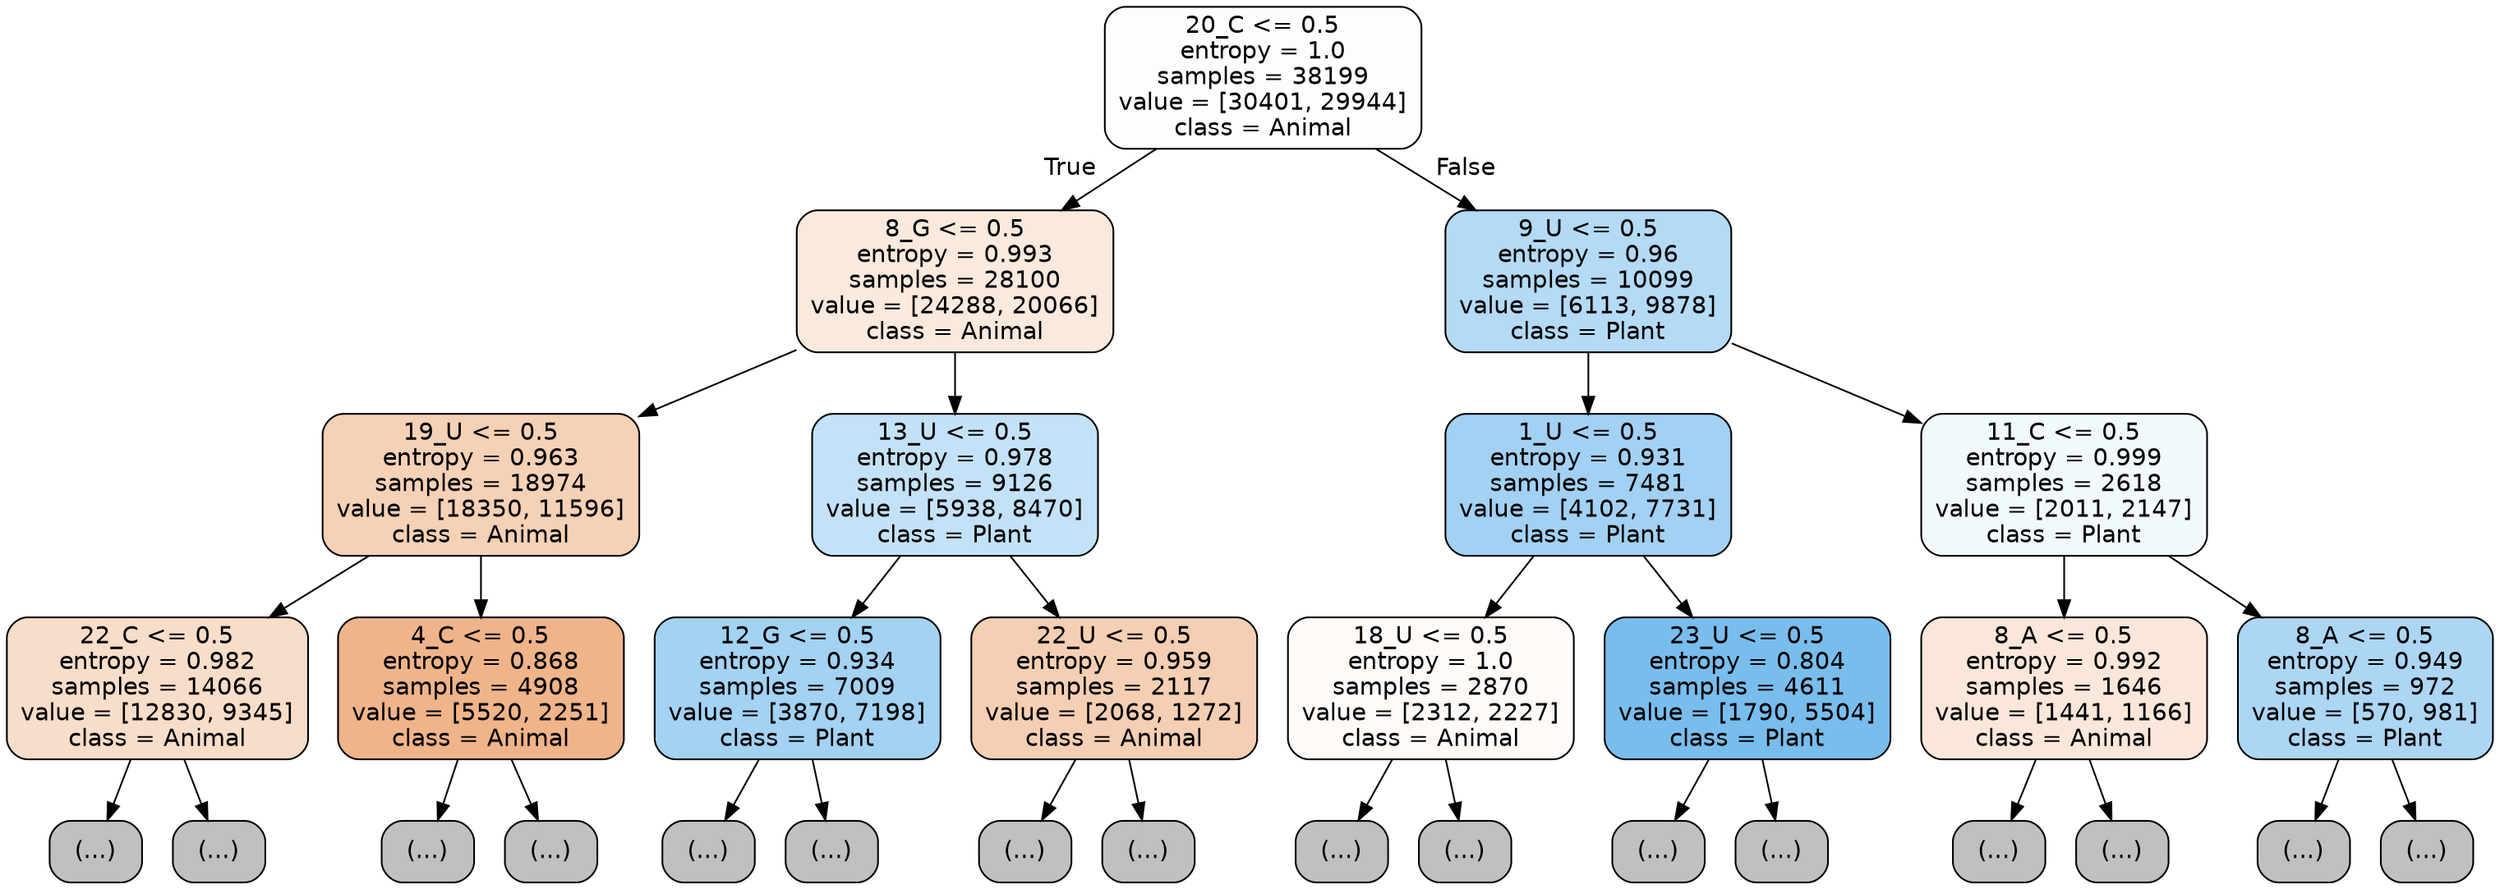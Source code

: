 digraph Tree {
node [shape=box, style="filled, rounded", color="black", fontname="helvetica"] ;
edge [fontname="helvetica"] ;
0 [label="20_C <= 0.5\nentropy = 1.0\nsamples = 38199\nvalue = [30401, 29944]\nclass = Animal", fillcolor="#fffdfc"] ;
1 [label="8_G <= 0.5\nentropy = 0.993\nsamples = 28100\nvalue = [24288, 20066]\nclass = Animal", fillcolor="#fae9dd"] ;
0 -> 1 [labeldistance=2.5, labelangle=45, headlabel="True"] ;
2 [label="19_U <= 0.5\nentropy = 0.963\nsamples = 18974\nvalue = [18350, 11596]\nclass = Animal", fillcolor="#f5d1b6"] ;
1 -> 2 ;
3 [label="22_C <= 0.5\nentropy = 0.982\nsamples = 14066\nvalue = [12830, 9345]\nclass = Animal", fillcolor="#f8ddc9"] ;
2 -> 3 ;
4 [label="(...)", fillcolor="#C0C0C0"] ;
3 -> 4 ;
6261 [label="(...)", fillcolor="#C0C0C0"] ;
3 -> 6261 ;
7018 [label="4_C <= 0.5\nentropy = 0.868\nsamples = 4908\nvalue = [5520, 2251]\nclass = Animal", fillcolor="#f0b48a"] ;
2 -> 7018 ;
7019 [label="(...)", fillcolor="#C0C0C0"] ;
7018 -> 7019 ;
8824 [label="(...)", fillcolor="#C0C0C0"] ;
7018 -> 8824 ;
9331 [label="13_U <= 0.5\nentropy = 0.978\nsamples = 9126\nvalue = [5938, 8470]\nclass = Plant", fillcolor="#c4e2f7"] ;
1 -> 9331 ;
9332 [label="12_G <= 0.5\nentropy = 0.934\nsamples = 7009\nvalue = [3870, 7198]\nclass = Plant", fillcolor="#a3d2f3"] ;
9331 -> 9332 ;
9333 [label="(...)", fillcolor="#C0C0C0"] ;
9332 -> 9333 ;
11128 [label="(...)", fillcolor="#C0C0C0"] ;
9332 -> 11128 ;
11793 [label="22_U <= 0.5\nentropy = 0.959\nsamples = 2117\nvalue = [2068, 1272]\nclass = Animal", fillcolor="#f5cfb3"] ;
9331 -> 11793 ;
11794 [label="(...)", fillcolor="#C0C0C0"] ;
11793 -> 11794 ;
12679 [label="(...)", fillcolor="#C0C0C0"] ;
11793 -> 12679 ;
12758 [label="9_U <= 0.5\nentropy = 0.96\nsamples = 10099\nvalue = [6113, 9878]\nclass = Plant", fillcolor="#b4daf5"] ;
0 -> 12758 [labeldistance=2.5, labelangle=-45, headlabel="False"] ;
12759 [label="1_U <= 0.5\nentropy = 0.931\nsamples = 7481\nvalue = [4102, 7731]\nclass = Plant", fillcolor="#a2d1f3"] ;
12758 -> 12759 ;
12760 [label="18_U <= 0.5\nentropy = 1.0\nsamples = 2870\nvalue = [2312, 2227]\nclass = Animal", fillcolor="#fefaf8"] ;
12759 -> 12760 ;
12761 [label="(...)", fillcolor="#C0C0C0"] ;
12760 -> 12761 ;
13944 [label="(...)", fillcolor="#C0C0C0"] ;
12760 -> 13944 ;
14425 [label="23_U <= 0.5\nentropy = 0.804\nsamples = 4611\nvalue = [1790, 5504]\nclass = Plant", fillcolor="#79bded"] ;
12759 -> 14425 ;
14426 [label="(...)", fillcolor="#C0C0C0"] ;
14425 -> 14426 ;
15779 [label="(...)", fillcolor="#C0C0C0"] ;
14425 -> 15779 ;
15812 [label="11_C <= 0.5\nentropy = 0.999\nsamples = 2618\nvalue = [2011, 2147]\nclass = Plant", fillcolor="#f2f9fd"] ;
12758 -> 15812 ;
15813 [label="8_A <= 0.5\nentropy = 0.992\nsamples = 1646\nvalue = [1441, 1166]\nclass = Animal", fillcolor="#fae7d9"] ;
15812 -> 15813 ;
15814 [label="(...)", fillcolor="#C0C0C0"] ;
15813 -> 15814 ;
16481 [label="(...)", fillcolor="#C0C0C0"] ;
15813 -> 16481 ;
16678 [label="8_A <= 0.5\nentropy = 0.949\nsamples = 972\nvalue = [570, 981]\nclass = Plant", fillcolor="#acd6f4"] ;
15812 -> 16678 ;
16679 [label="(...)", fillcolor="#C0C0C0"] ;
16678 -> 16679 ;
16884 [label="(...)", fillcolor="#C0C0C0"] ;
16678 -> 16884 ;
}